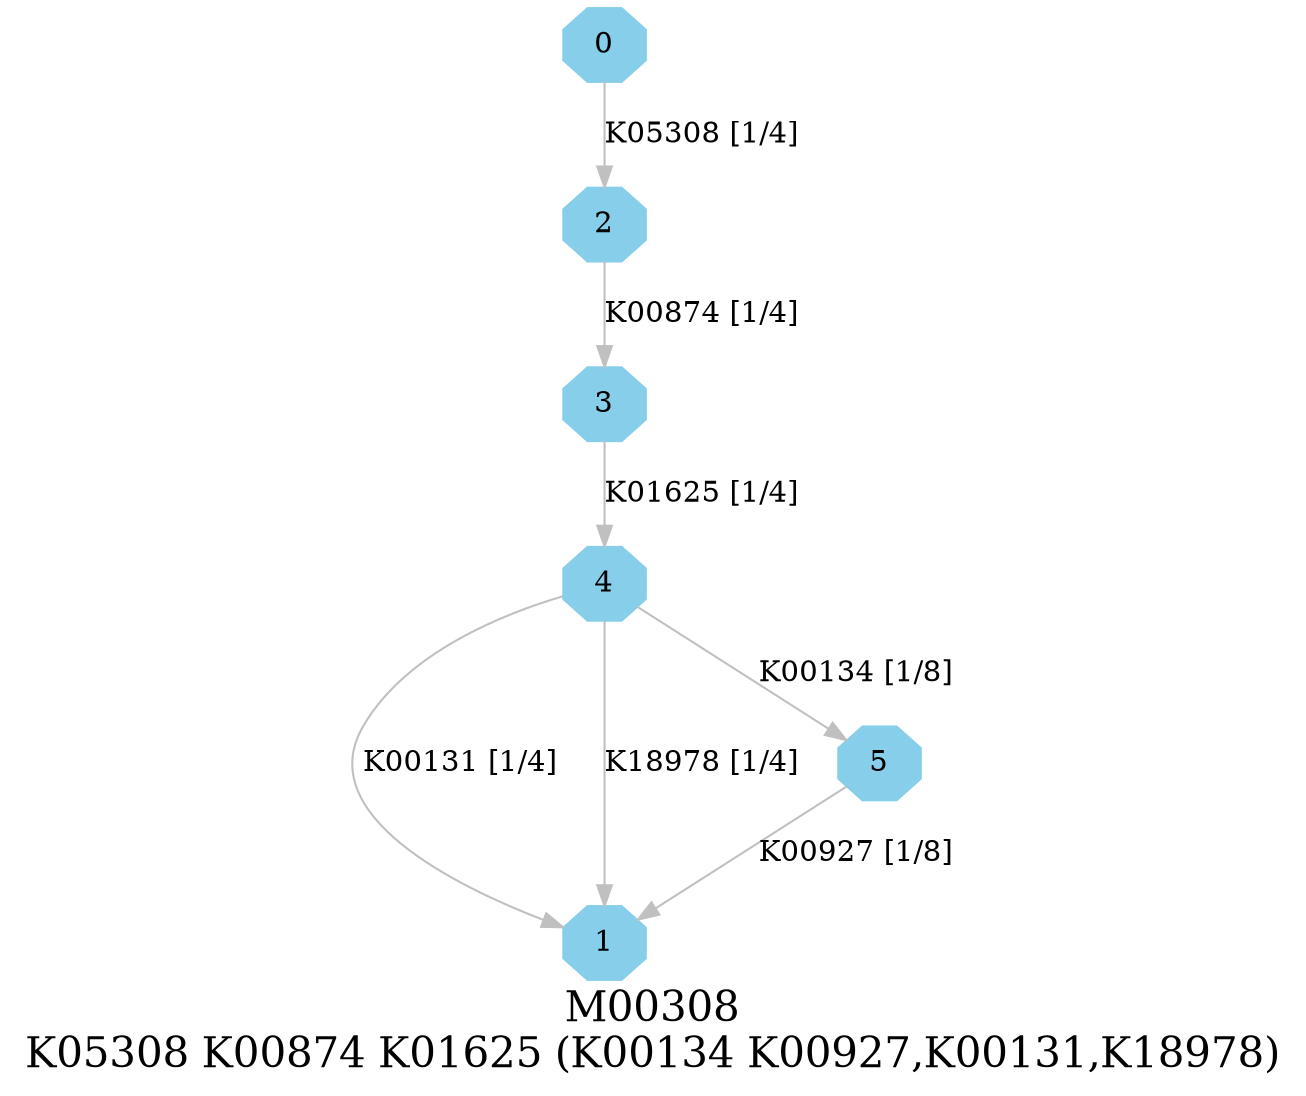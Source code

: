 digraph G {
graph [label="M00308
K05308 K00874 K01625 (K00134 K00927,K00131,K18978)",fontsize=20];
node [shape=box,style=filled];
edge [len=3,color=grey];
{node [width=.3,height=.3,shape=octagon,style=filled,color=skyblue] 0 1 2 3 4 5 }
0 -> 2 [label="K05308 [1/4]"];
2 -> 3 [label="K00874 [1/4]"];
3 -> 4 [label="K01625 [1/4]"];
4 -> 5 [label="K00134 [1/8]"];
4 -> 1 [label="K00131 [1/4]"];
4 -> 1 [label="K18978 [1/4]"];
5 -> 1 [label="K00927 [1/8]"];
}